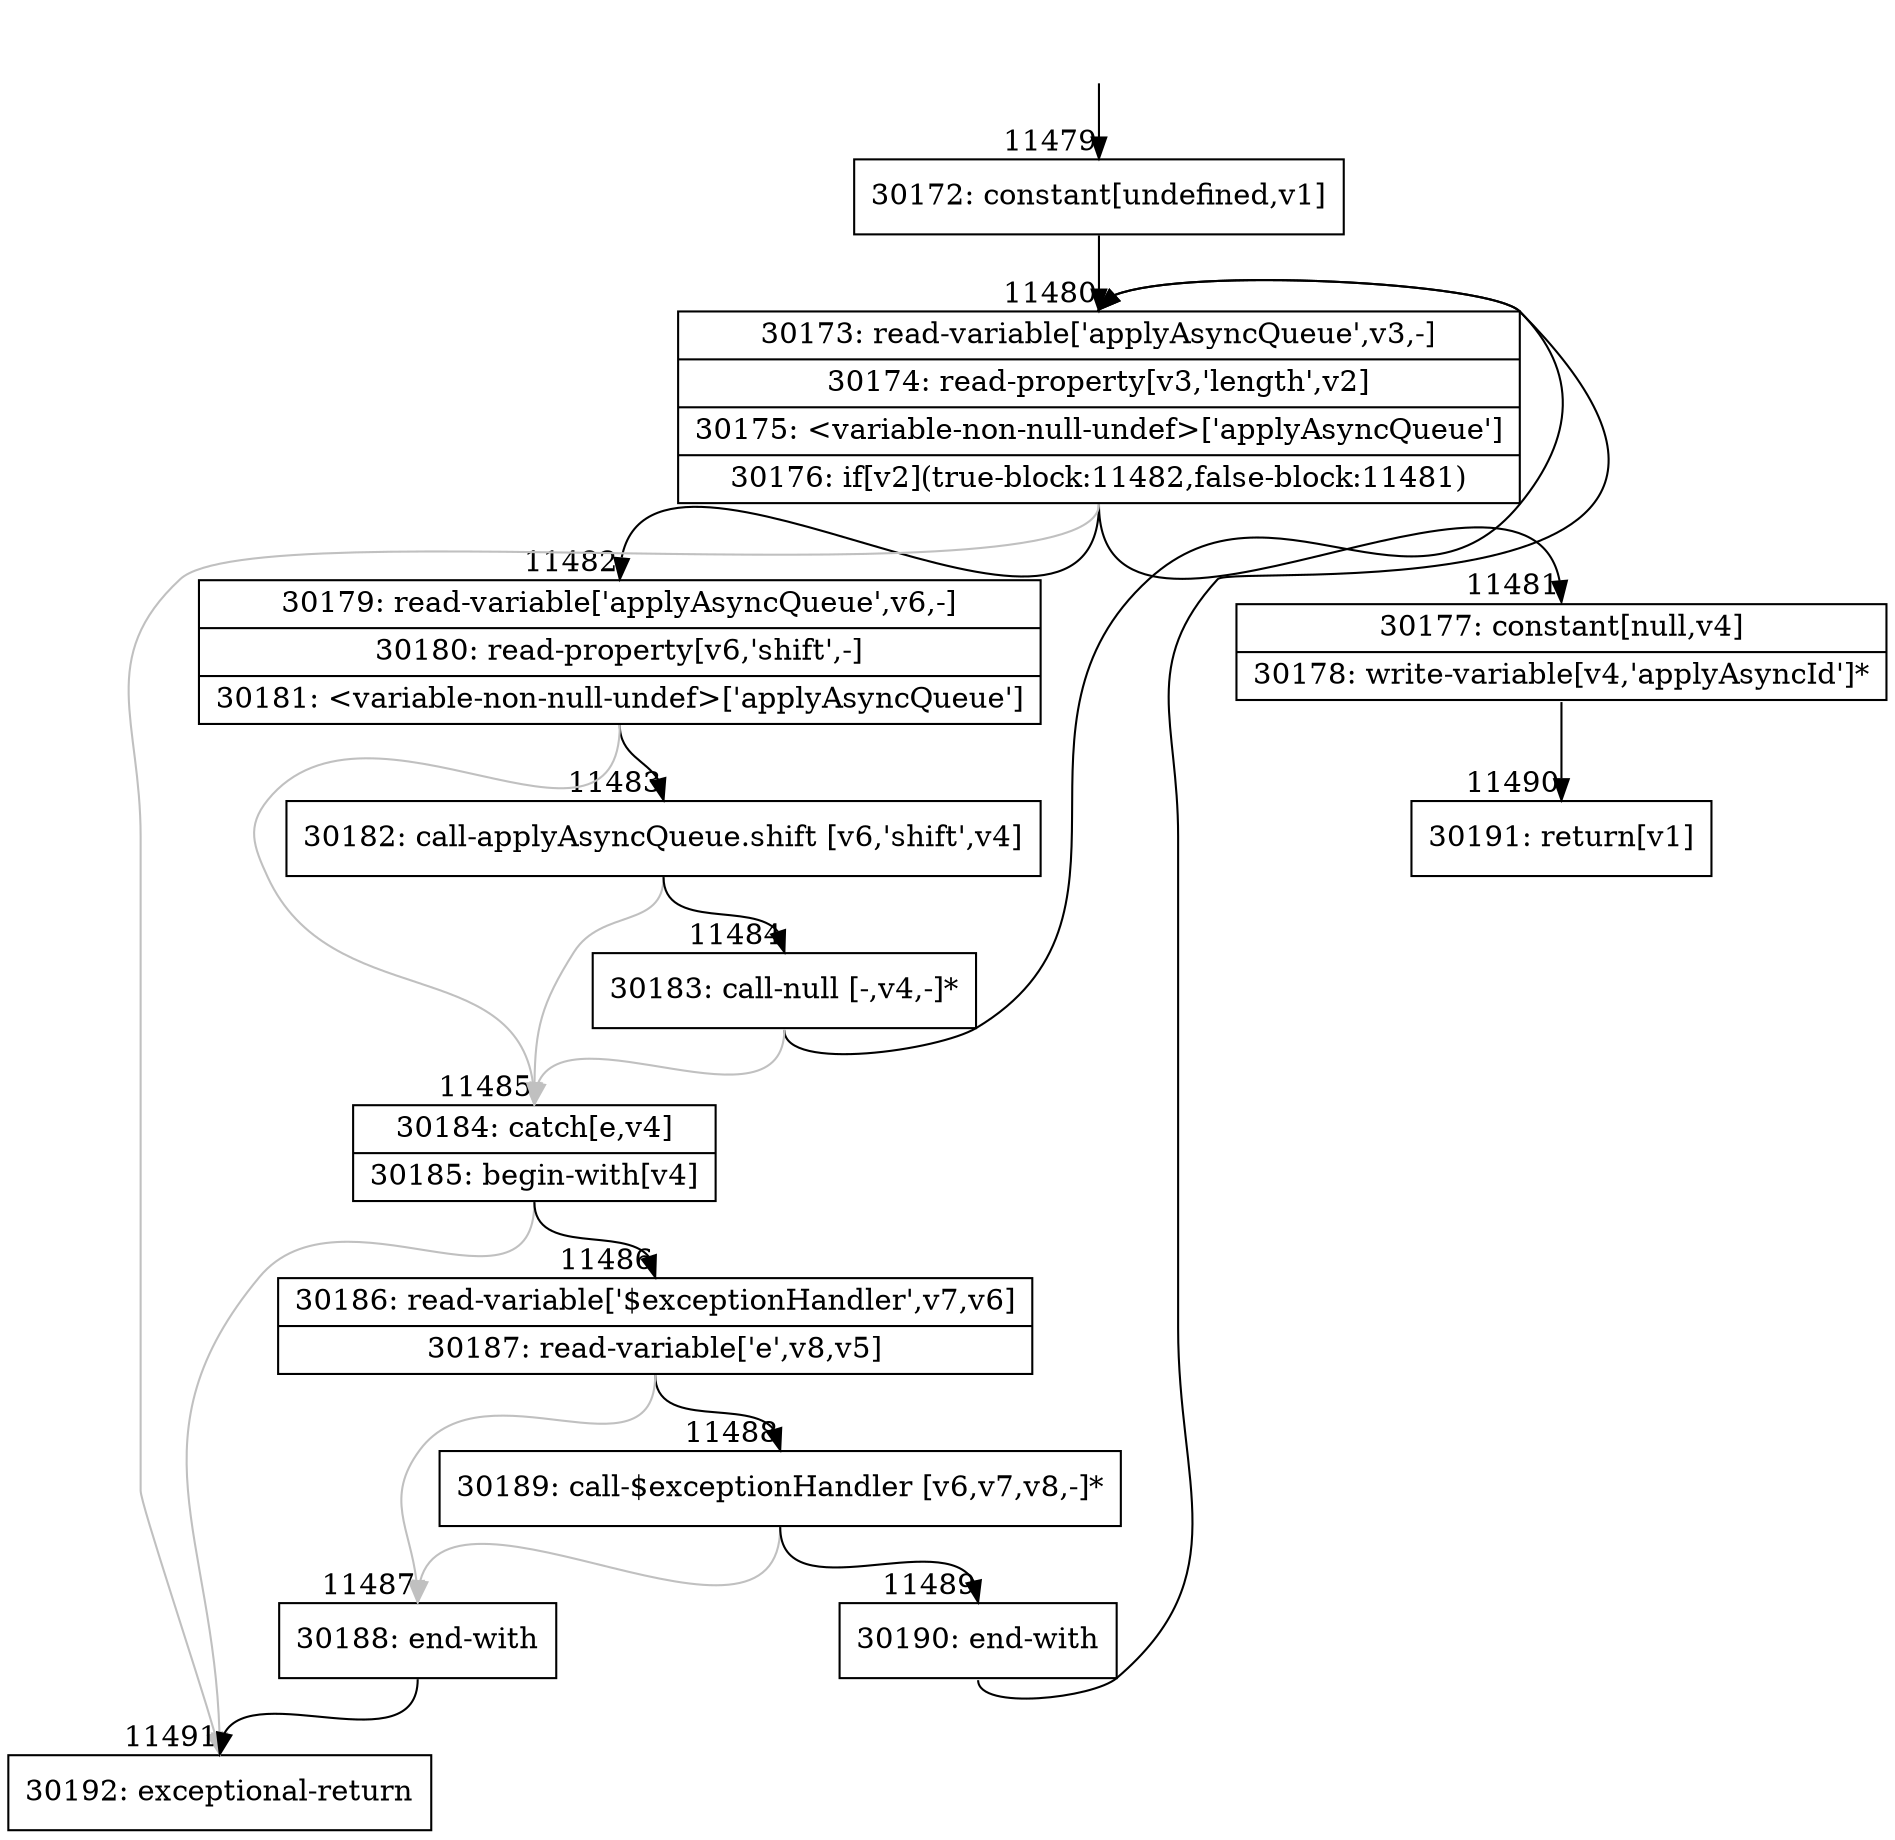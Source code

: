 digraph {
rankdir="TD"
BB_entry885[shape=none,label=""];
BB_entry885 -> BB11479 [tailport=s, headport=n, headlabel="    11479"]
BB11479 [shape=record label="{30172: constant[undefined,v1]}" ] 
BB11479 -> BB11480 [tailport=s, headport=n, headlabel="      11480"]
BB11480 [shape=record label="{30173: read-variable['applyAsyncQueue',v3,-]|30174: read-property[v3,'length',v2]|30175: \<variable-non-null-undef\>['applyAsyncQueue']|30176: if[v2](true-block:11482,false-block:11481)}" ] 
BB11480 -> BB11482 [tailport=s, headport=n, headlabel="      11482"]
BB11480 -> BB11481 [tailport=s, headport=n, headlabel="      11481"]
BB11480 -> BB11491 [tailport=s, headport=n, color=gray, headlabel="      11491"]
BB11481 [shape=record label="{30177: constant[null,v4]|30178: write-variable[v4,'applyAsyncId']*}" ] 
BB11481 -> BB11490 [tailport=s, headport=n, headlabel="      11490"]
BB11482 [shape=record label="{30179: read-variable['applyAsyncQueue',v6,-]|30180: read-property[v6,'shift',-]|30181: \<variable-non-null-undef\>['applyAsyncQueue']}" ] 
BB11482 -> BB11483 [tailport=s, headport=n, headlabel="      11483"]
BB11482 -> BB11485 [tailport=s, headport=n, color=gray, headlabel="      11485"]
BB11483 [shape=record label="{30182: call-applyAsyncQueue.shift [v6,'shift',v4]}" ] 
BB11483 -> BB11484 [tailport=s, headport=n, headlabel="      11484"]
BB11483 -> BB11485 [tailport=s, headport=n, color=gray]
BB11484 [shape=record label="{30183: call-null [-,v4,-]*}" ] 
BB11484 -> BB11480 [tailport=s, headport=n]
BB11484 -> BB11485 [tailport=s, headport=n, color=gray]
BB11485 [shape=record label="{30184: catch[e,v4]|30185: begin-with[v4]}" ] 
BB11485 -> BB11486 [tailport=s, headport=n, headlabel="      11486"]
BB11485 -> BB11491 [tailport=s, headport=n, color=gray]
BB11486 [shape=record label="{30186: read-variable['$exceptionHandler',v7,v6]|30187: read-variable['e',v8,v5]}" ] 
BB11486 -> BB11488 [tailport=s, headport=n, headlabel="      11488"]
BB11486 -> BB11487 [tailport=s, headport=n, color=gray, headlabel="      11487"]
BB11487 [shape=record label="{30188: end-with}" ] 
BB11487 -> BB11491 [tailport=s, headport=n]
BB11488 [shape=record label="{30189: call-$exceptionHandler [v6,v7,v8,-]*}" ] 
BB11488 -> BB11489 [tailport=s, headport=n, headlabel="      11489"]
BB11488 -> BB11487 [tailport=s, headport=n, color=gray]
BB11489 [shape=record label="{30190: end-with}" ] 
BB11489 -> BB11480 [tailport=s, headport=n]
BB11490 [shape=record label="{30191: return[v1]}" ] 
BB11491 [shape=record label="{30192: exceptional-return}" ] 
//#$~ 16242
}
